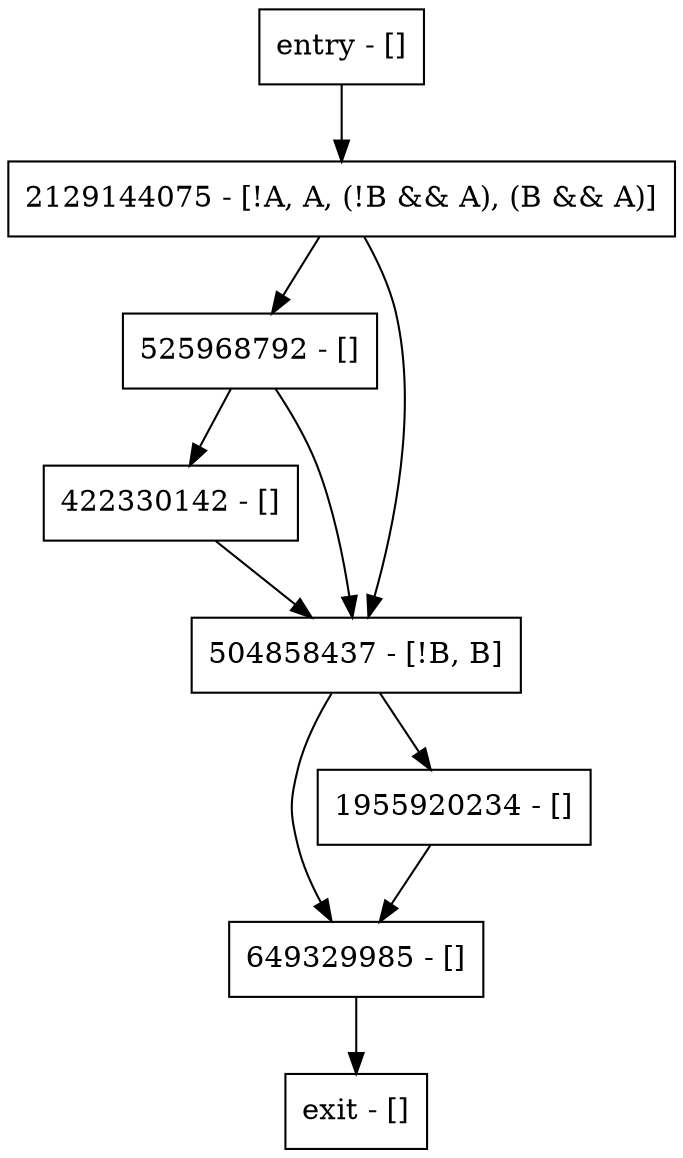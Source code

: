 digraph main {
node [shape=record];
entry [label="entry - []"];
exit [label="exit - []"];
2129144075 [label="2129144075 - [!A, A, (!B && A), (B && A)]"];
649329985 [label="649329985 - []"];
422330142 [label="422330142 - []"];
525968792 [label="525968792 - []"];
1955920234 [label="1955920234 - []"];
504858437 [label="504858437 - [!B, B]"];
entry;
exit;
entry -> 2129144075;
2129144075 -> 525968792;
2129144075 -> 504858437;
649329985 -> exit;
422330142 -> 504858437;
525968792 -> 422330142;
525968792 -> 504858437;
1955920234 -> 649329985;
504858437 -> 649329985;
504858437 -> 1955920234;
}

